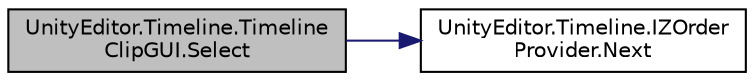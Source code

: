 digraph "UnityEditor.Timeline.TimelineClipGUI.Select"
{
 // LATEX_PDF_SIZE
  edge [fontname="Helvetica",fontsize="10",labelfontname="Helvetica",labelfontsize="10"];
  node [fontname="Helvetica",fontsize="10",shape=record];
  rankdir="LR";
  Node1 [label="UnityEditor.Timeline.Timeline\lClipGUI.Select",height=0.2,width=0.4,color="black", fillcolor="grey75", style="filled", fontcolor="black",tooltip=" "];
  Node1 -> Node2 [color="midnightblue",fontsize="10",style="solid",fontname="Helvetica"];
  Node2 [label="UnityEditor.Timeline.IZOrder\lProvider.Next",height=0.2,width=0.4,color="black", fillcolor="white", style="filled",URL="$interface_unity_editor_1_1_timeline_1_1_i_z_order_provider.html#a49e0c99b9528891646569e0214fe6fa5",tooltip=" "];
}
